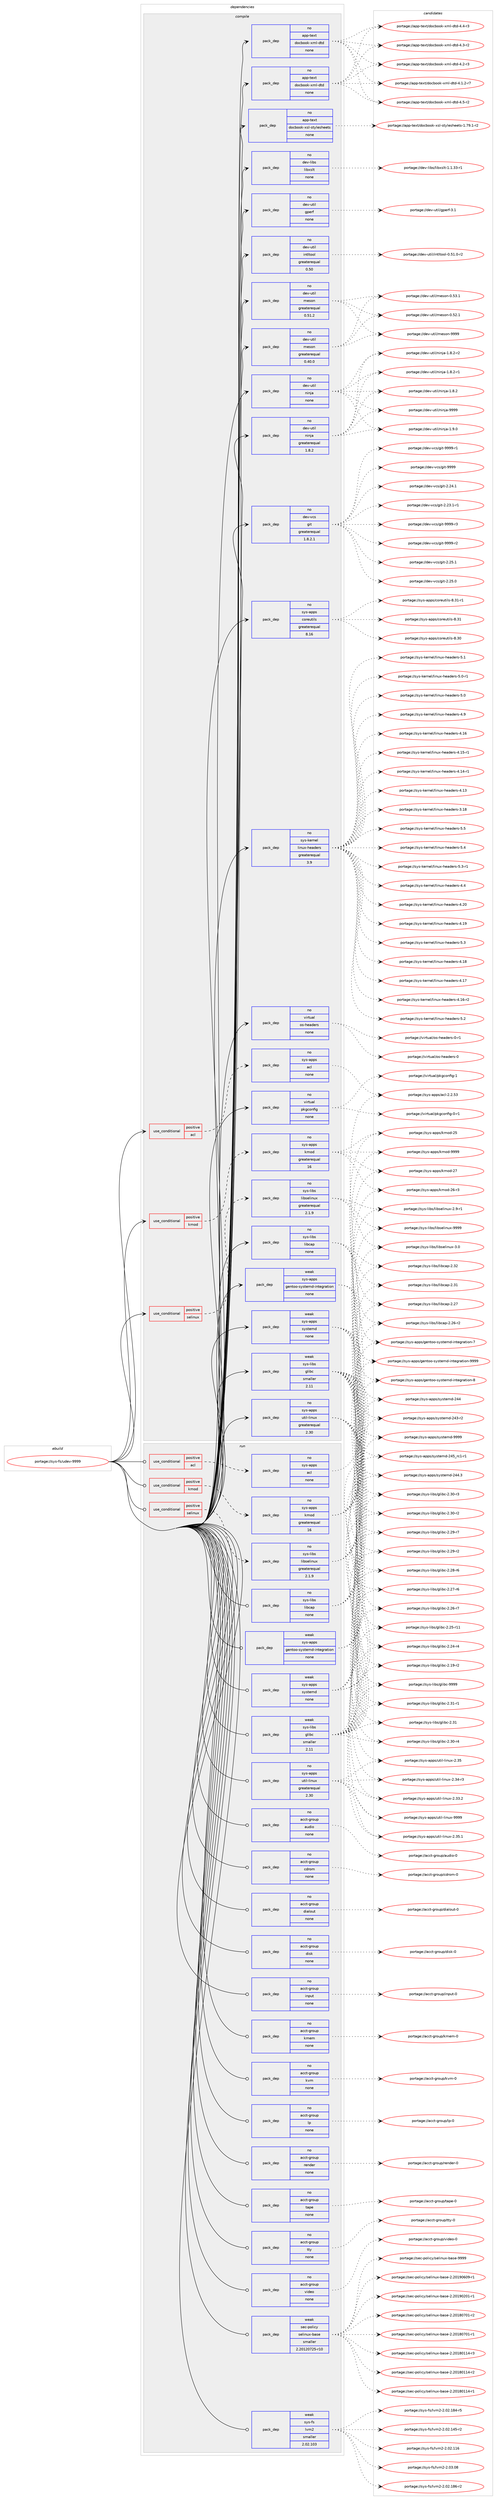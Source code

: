 digraph prolog {

# *************
# Graph options
# *************

newrank=true;
concentrate=true;
compound=true;
graph [rankdir=LR,fontname=Helvetica,fontsize=10,ranksep=1.5];#, ranksep=2.5, nodesep=0.2];
edge  [arrowhead=vee];
node  [fontname=Helvetica,fontsize=10];

# **********
# The ebuild
# **********

subgraph cluster_leftcol {
color=gray;
rank=same;
label=<<i>ebuild</i>>;
id [label="portage://sys-fs/udev-9999", color=red, width=4, href="../sys-fs/udev-9999.svg"];
}

# ****************
# The dependencies
# ****************

subgraph cluster_midcol {
color=gray;
label=<<i>dependencies</i>>;
subgraph cluster_compile {
fillcolor="#eeeeee";
style=filled;
label=<<i>compile</i>>;
subgraph cond8766 {
dependency44859 [label=<<TABLE BORDER="0" CELLBORDER="1" CELLSPACING="0" CELLPADDING="4"><TR><TD ROWSPAN="3" CELLPADDING="10">use_conditional</TD></TR><TR><TD>positive</TD></TR><TR><TD>acl</TD></TR></TABLE>>, shape=none, color=red];
subgraph pack35082 {
dependency44860 [label=<<TABLE BORDER="0" CELLBORDER="1" CELLSPACING="0" CELLPADDING="4" WIDTH="220"><TR><TD ROWSPAN="6" CELLPADDING="30">pack_dep</TD></TR><TR><TD WIDTH="110">no</TD></TR><TR><TD>sys-apps</TD></TR><TR><TD>acl</TD></TR><TR><TD>none</TD></TR><TR><TD></TD></TR></TABLE>>, shape=none, color=blue];
}
dependency44859:e -> dependency44860:w [weight=20,style="dashed",arrowhead="vee"];
}
id:e -> dependency44859:w [weight=20,style="solid",arrowhead="vee"];
subgraph cond8767 {
dependency44861 [label=<<TABLE BORDER="0" CELLBORDER="1" CELLSPACING="0" CELLPADDING="4"><TR><TD ROWSPAN="3" CELLPADDING="10">use_conditional</TD></TR><TR><TD>positive</TD></TR><TR><TD>kmod</TD></TR></TABLE>>, shape=none, color=red];
subgraph pack35083 {
dependency44862 [label=<<TABLE BORDER="0" CELLBORDER="1" CELLSPACING="0" CELLPADDING="4" WIDTH="220"><TR><TD ROWSPAN="6" CELLPADDING="30">pack_dep</TD></TR><TR><TD WIDTH="110">no</TD></TR><TR><TD>sys-apps</TD></TR><TR><TD>kmod</TD></TR><TR><TD>greaterequal</TD></TR><TR><TD>16</TD></TR></TABLE>>, shape=none, color=blue];
}
dependency44861:e -> dependency44862:w [weight=20,style="dashed",arrowhead="vee"];
}
id:e -> dependency44861:w [weight=20,style="solid",arrowhead="vee"];
subgraph cond8768 {
dependency44863 [label=<<TABLE BORDER="0" CELLBORDER="1" CELLSPACING="0" CELLPADDING="4"><TR><TD ROWSPAN="3" CELLPADDING="10">use_conditional</TD></TR><TR><TD>positive</TD></TR><TR><TD>selinux</TD></TR></TABLE>>, shape=none, color=red];
subgraph pack35084 {
dependency44864 [label=<<TABLE BORDER="0" CELLBORDER="1" CELLSPACING="0" CELLPADDING="4" WIDTH="220"><TR><TD ROWSPAN="6" CELLPADDING="30">pack_dep</TD></TR><TR><TD WIDTH="110">no</TD></TR><TR><TD>sys-libs</TD></TR><TR><TD>libselinux</TD></TR><TR><TD>greaterequal</TD></TR><TR><TD>2.1.9</TD></TR></TABLE>>, shape=none, color=blue];
}
dependency44863:e -> dependency44864:w [weight=20,style="dashed",arrowhead="vee"];
}
id:e -> dependency44863:w [weight=20,style="solid",arrowhead="vee"];
subgraph pack35085 {
dependency44865 [label=<<TABLE BORDER="0" CELLBORDER="1" CELLSPACING="0" CELLPADDING="4" WIDTH="220"><TR><TD ROWSPAN="6" CELLPADDING="30">pack_dep</TD></TR><TR><TD WIDTH="110">no</TD></TR><TR><TD>app-text</TD></TR><TR><TD>docbook-xml-dtd</TD></TR><TR><TD>none</TD></TR><TR><TD></TD></TR></TABLE>>, shape=none, color=blue];
}
id:e -> dependency44865:w [weight=20,style="solid",arrowhead="vee"];
subgraph pack35086 {
dependency44866 [label=<<TABLE BORDER="0" CELLBORDER="1" CELLSPACING="0" CELLPADDING="4" WIDTH="220"><TR><TD ROWSPAN="6" CELLPADDING="30">pack_dep</TD></TR><TR><TD WIDTH="110">no</TD></TR><TR><TD>app-text</TD></TR><TR><TD>docbook-xml-dtd</TD></TR><TR><TD>none</TD></TR><TR><TD></TD></TR></TABLE>>, shape=none, color=blue];
}
id:e -> dependency44866:w [weight=20,style="solid",arrowhead="vee"];
subgraph pack35087 {
dependency44867 [label=<<TABLE BORDER="0" CELLBORDER="1" CELLSPACING="0" CELLPADDING="4" WIDTH="220"><TR><TD ROWSPAN="6" CELLPADDING="30">pack_dep</TD></TR><TR><TD WIDTH="110">no</TD></TR><TR><TD>app-text</TD></TR><TR><TD>docbook-xsl-stylesheets</TD></TR><TR><TD>none</TD></TR><TR><TD></TD></TR></TABLE>>, shape=none, color=blue];
}
id:e -> dependency44867:w [weight=20,style="solid",arrowhead="vee"];
subgraph pack35088 {
dependency44868 [label=<<TABLE BORDER="0" CELLBORDER="1" CELLSPACING="0" CELLPADDING="4" WIDTH="220"><TR><TD ROWSPAN="6" CELLPADDING="30">pack_dep</TD></TR><TR><TD WIDTH="110">no</TD></TR><TR><TD>dev-libs</TD></TR><TR><TD>libxslt</TD></TR><TR><TD>none</TD></TR><TR><TD></TD></TR></TABLE>>, shape=none, color=blue];
}
id:e -> dependency44868:w [weight=20,style="solid",arrowhead="vee"];
subgraph pack35089 {
dependency44869 [label=<<TABLE BORDER="0" CELLBORDER="1" CELLSPACING="0" CELLPADDING="4" WIDTH="220"><TR><TD ROWSPAN="6" CELLPADDING="30">pack_dep</TD></TR><TR><TD WIDTH="110">no</TD></TR><TR><TD>dev-util</TD></TR><TR><TD>gperf</TD></TR><TR><TD>none</TD></TR><TR><TD></TD></TR></TABLE>>, shape=none, color=blue];
}
id:e -> dependency44869:w [weight=20,style="solid",arrowhead="vee"];
subgraph pack35090 {
dependency44870 [label=<<TABLE BORDER="0" CELLBORDER="1" CELLSPACING="0" CELLPADDING="4" WIDTH="220"><TR><TD ROWSPAN="6" CELLPADDING="30">pack_dep</TD></TR><TR><TD WIDTH="110">no</TD></TR><TR><TD>dev-util</TD></TR><TR><TD>intltool</TD></TR><TR><TD>greaterequal</TD></TR><TR><TD>0.50</TD></TR></TABLE>>, shape=none, color=blue];
}
id:e -> dependency44870:w [weight=20,style="solid",arrowhead="vee"];
subgraph pack35091 {
dependency44871 [label=<<TABLE BORDER="0" CELLBORDER="1" CELLSPACING="0" CELLPADDING="4" WIDTH="220"><TR><TD ROWSPAN="6" CELLPADDING="30">pack_dep</TD></TR><TR><TD WIDTH="110">no</TD></TR><TR><TD>dev-util</TD></TR><TR><TD>meson</TD></TR><TR><TD>greaterequal</TD></TR><TR><TD>0.40.0</TD></TR></TABLE>>, shape=none, color=blue];
}
id:e -> dependency44871:w [weight=20,style="solid",arrowhead="vee"];
subgraph pack35092 {
dependency44872 [label=<<TABLE BORDER="0" CELLBORDER="1" CELLSPACING="0" CELLPADDING="4" WIDTH="220"><TR><TD ROWSPAN="6" CELLPADDING="30">pack_dep</TD></TR><TR><TD WIDTH="110">no</TD></TR><TR><TD>dev-util</TD></TR><TR><TD>meson</TD></TR><TR><TD>greaterequal</TD></TR><TR><TD>0.51.2</TD></TR></TABLE>>, shape=none, color=blue];
}
id:e -> dependency44872:w [weight=20,style="solid",arrowhead="vee"];
subgraph pack35093 {
dependency44873 [label=<<TABLE BORDER="0" CELLBORDER="1" CELLSPACING="0" CELLPADDING="4" WIDTH="220"><TR><TD ROWSPAN="6" CELLPADDING="30">pack_dep</TD></TR><TR><TD WIDTH="110">no</TD></TR><TR><TD>dev-util</TD></TR><TR><TD>ninja</TD></TR><TR><TD>greaterequal</TD></TR><TR><TD>1.8.2</TD></TR></TABLE>>, shape=none, color=blue];
}
id:e -> dependency44873:w [weight=20,style="solid",arrowhead="vee"];
subgraph pack35094 {
dependency44874 [label=<<TABLE BORDER="0" CELLBORDER="1" CELLSPACING="0" CELLPADDING="4" WIDTH="220"><TR><TD ROWSPAN="6" CELLPADDING="30">pack_dep</TD></TR><TR><TD WIDTH="110">no</TD></TR><TR><TD>dev-util</TD></TR><TR><TD>ninja</TD></TR><TR><TD>none</TD></TR><TR><TD></TD></TR></TABLE>>, shape=none, color=blue];
}
id:e -> dependency44874:w [weight=20,style="solid",arrowhead="vee"];
subgraph pack35095 {
dependency44875 [label=<<TABLE BORDER="0" CELLBORDER="1" CELLSPACING="0" CELLPADDING="4" WIDTH="220"><TR><TD ROWSPAN="6" CELLPADDING="30">pack_dep</TD></TR><TR><TD WIDTH="110">no</TD></TR><TR><TD>dev-vcs</TD></TR><TR><TD>git</TD></TR><TR><TD>greaterequal</TD></TR><TR><TD>1.8.2.1</TD></TR></TABLE>>, shape=none, color=blue];
}
id:e -> dependency44875:w [weight=20,style="solid",arrowhead="vee"];
subgraph pack35096 {
dependency44876 [label=<<TABLE BORDER="0" CELLBORDER="1" CELLSPACING="0" CELLPADDING="4" WIDTH="220"><TR><TD ROWSPAN="6" CELLPADDING="30">pack_dep</TD></TR><TR><TD WIDTH="110">no</TD></TR><TR><TD>sys-apps</TD></TR><TR><TD>coreutils</TD></TR><TR><TD>greaterequal</TD></TR><TR><TD>8.16</TD></TR></TABLE>>, shape=none, color=blue];
}
id:e -> dependency44876:w [weight=20,style="solid",arrowhead="vee"];
subgraph pack35097 {
dependency44877 [label=<<TABLE BORDER="0" CELLBORDER="1" CELLSPACING="0" CELLPADDING="4" WIDTH="220"><TR><TD ROWSPAN="6" CELLPADDING="30">pack_dep</TD></TR><TR><TD WIDTH="110">no</TD></TR><TR><TD>sys-apps</TD></TR><TR><TD>util-linux</TD></TR><TR><TD>greaterequal</TD></TR><TR><TD>2.30</TD></TR></TABLE>>, shape=none, color=blue];
}
id:e -> dependency44877:w [weight=20,style="solid",arrowhead="vee"];
subgraph pack35098 {
dependency44878 [label=<<TABLE BORDER="0" CELLBORDER="1" CELLSPACING="0" CELLPADDING="4" WIDTH="220"><TR><TD ROWSPAN="6" CELLPADDING="30">pack_dep</TD></TR><TR><TD WIDTH="110">no</TD></TR><TR><TD>sys-kernel</TD></TR><TR><TD>linux-headers</TD></TR><TR><TD>greaterequal</TD></TR><TR><TD>3.9</TD></TR></TABLE>>, shape=none, color=blue];
}
id:e -> dependency44878:w [weight=20,style="solid",arrowhead="vee"];
subgraph pack35099 {
dependency44879 [label=<<TABLE BORDER="0" CELLBORDER="1" CELLSPACING="0" CELLPADDING="4" WIDTH="220"><TR><TD ROWSPAN="6" CELLPADDING="30">pack_dep</TD></TR><TR><TD WIDTH="110">no</TD></TR><TR><TD>sys-libs</TD></TR><TR><TD>libcap</TD></TR><TR><TD>none</TD></TR><TR><TD></TD></TR></TABLE>>, shape=none, color=blue];
}
id:e -> dependency44879:w [weight=20,style="solid",arrowhead="vee"];
subgraph pack35100 {
dependency44880 [label=<<TABLE BORDER="0" CELLBORDER="1" CELLSPACING="0" CELLPADDING="4" WIDTH="220"><TR><TD ROWSPAN="6" CELLPADDING="30">pack_dep</TD></TR><TR><TD WIDTH="110">no</TD></TR><TR><TD>virtual</TD></TR><TR><TD>os-headers</TD></TR><TR><TD>none</TD></TR><TR><TD></TD></TR></TABLE>>, shape=none, color=blue];
}
id:e -> dependency44880:w [weight=20,style="solid",arrowhead="vee"];
subgraph pack35101 {
dependency44881 [label=<<TABLE BORDER="0" CELLBORDER="1" CELLSPACING="0" CELLPADDING="4" WIDTH="220"><TR><TD ROWSPAN="6" CELLPADDING="30">pack_dep</TD></TR><TR><TD WIDTH="110">no</TD></TR><TR><TD>virtual</TD></TR><TR><TD>pkgconfig</TD></TR><TR><TD>none</TD></TR><TR><TD></TD></TR></TABLE>>, shape=none, color=blue];
}
id:e -> dependency44881:w [weight=20,style="solid",arrowhead="vee"];
subgraph pack35102 {
dependency44882 [label=<<TABLE BORDER="0" CELLBORDER="1" CELLSPACING="0" CELLPADDING="4" WIDTH="220"><TR><TD ROWSPAN="6" CELLPADDING="30">pack_dep</TD></TR><TR><TD WIDTH="110">weak</TD></TR><TR><TD>sys-apps</TD></TR><TR><TD>gentoo-systemd-integration</TD></TR><TR><TD>none</TD></TR><TR><TD></TD></TR></TABLE>>, shape=none, color=blue];
}
id:e -> dependency44882:w [weight=20,style="solid",arrowhead="vee"];
subgraph pack35103 {
dependency44883 [label=<<TABLE BORDER="0" CELLBORDER="1" CELLSPACING="0" CELLPADDING="4" WIDTH="220"><TR><TD ROWSPAN="6" CELLPADDING="30">pack_dep</TD></TR><TR><TD WIDTH="110">weak</TD></TR><TR><TD>sys-apps</TD></TR><TR><TD>systemd</TD></TR><TR><TD>none</TD></TR><TR><TD></TD></TR></TABLE>>, shape=none, color=blue];
}
id:e -> dependency44883:w [weight=20,style="solid",arrowhead="vee"];
subgraph pack35104 {
dependency44884 [label=<<TABLE BORDER="0" CELLBORDER="1" CELLSPACING="0" CELLPADDING="4" WIDTH="220"><TR><TD ROWSPAN="6" CELLPADDING="30">pack_dep</TD></TR><TR><TD WIDTH="110">weak</TD></TR><TR><TD>sys-libs</TD></TR><TR><TD>glibc</TD></TR><TR><TD>smaller</TD></TR><TR><TD>2.11</TD></TR></TABLE>>, shape=none, color=blue];
}
id:e -> dependency44884:w [weight=20,style="solid",arrowhead="vee"];
}
subgraph cluster_compileandrun {
fillcolor="#eeeeee";
style=filled;
label=<<i>compile and run</i>>;
}
subgraph cluster_run {
fillcolor="#eeeeee";
style=filled;
label=<<i>run</i>>;
subgraph cond8769 {
dependency44885 [label=<<TABLE BORDER="0" CELLBORDER="1" CELLSPACING="0" CELLPADDING="4"><TR><TD ROWSPAN="3" CELLPADDING="10">use_conditional</TD></TR><TR><TD>positive</TD></TR><TR><TD>acl</TD></TR></TABLE>>, shape=none, color=red];
subgraph pack35105 {
dependency44886 [label=<<TABLE BORDER="0" CELLBORDER="1" CELLSPACING="0" CELLPADDING="4" WIDTH="220"><TR><TD ROWSPAN="6" CELLPADDING="30">pack_dep</TD></TR><TR><TD WIDTH="110">no</TD></TR><TR><TD>sys-apps</TD></TR><TR><TD>acl</TD></TR><TR><TD>none</TD></TR><TR><TD></TD></TR></TABLE>>, shape=none, color=blue];
}
dependency44885:e -> dependency44886:w [weight=20,style="dashed",arrowhead="vee"];
}
id:e -> dependency44885:w [weight=20,style="solid",arrowhead="odot"];
subgraph cond8770 {
dependency44887 [label=<<TABLE BORDER="0" CELLBORDER="1" CELLSPACING="0" CELLPADDING="4"><TR><TD ROWSPAN="3" CELLPADDING="10">use_conditional</TD></TR><TR><TD>positive</TD></TR><TR><TD>kmod</TD></TR></TABLE>>, shape=none, color=red];
subgraph pack35106 {
dependency44888 [label=<<TABLE BORDER="0" CELLBORDER="1" CELLSPACING="0" CELLPADDING="4" WIDTH="220"><TR><TD ROWSPAN="6" CELLPADDING="30">pack_dep</TD></TR><TR><TD WIDTH="110">no</TD></TR><TR><TD>sys-apps</TD></TR><TR><TD>kmod</TD></TR><TR><TD>greaterequal</TD></TR><TR><TD>16</TD></TR></TABLE>>, shape=none, color=blue];
}
dependency44887:e -> dependency44888:w [weight=20,style="dashed",arrowhead="vee"];
}
id:e -> dependency44887:w [weight=20,style="solid",arrowhead="odot"];
subgraph cond8771 {
dependency44889 [label=<<TABLE BORDER="0" CELLBORDER="1" CELLSPACING="0" CELLPADDING="4"><TR><TD ROWSPAN="3" CELLPADDING="10">use_conditional</TD></TR><TR><TD>positive</TD></TR><TR><TD>selinux</TD></TR></TABLE>>, shape=none, color=red];
subgraph pack35107 {
dependency44890 [label=<<TABLE BORDER="0" CELLBORDER="1" CELLSPACING="0" CELLPADDING="4" WIDTH="220"><TR><TD ROWSPAN="6" CELLPADDING="30">pack_dep</TD></TR><TR><TD WIDTH="110">no</TD></TR><TR><TD>sys-libs</TD></TR><TR><TD>libselinux</TD></TR><TR><TD>greaterequal</TD></TR><TR><TD>2.1.9</TD></TR></TABLE>>, shape=none, color=blue];
}
dependency44889:e -> dependency44890:w [weight=20,style="dashed",arrowhead="vee"];
}
id:e -> dependency44889:w [weight=20,style="solid",arrowhead="odot"];
subgraph pack35108 {
dependency44891 [label=<<TABLE BORDER="0" CELLBORDER="1" CELLSPACING="0" CELLPADDING="4" WIDTH="220"><TR><TD ROWSPAN="6" CELLPADDING="30">pack_dep</TD></TR><TR><TD WIDTH="110">no</TD></TR><TR><TD>acct-group</TD></TR><TR><TD>audio</TD></TR><TR><TD>none</TD></TR><TR><TD></TD></TR></TABLE>>, shape=none, color=blue];
}
id:e -> dependency44891:w [weight=20,style="solid",arrowhead="odot"];
subgraph pack35109 {
dependency44892 [label=<<TABLE BORDER="0" CELLBORDER="1" CELLSPACING="0" CELLPADDING="4" WIDTH="220"><TR><TD ROWSPAN="6" CELLPADDING="30">pack_dep</TD></TR><TR><TD WIDTH="110">no</TD></TR><TR><TD>acct-group</TD></TR><TR><TD>cdrom</TD></TR><TR><TD>none</TD></TR><TR><TD></TD></TR></TABLE>>, shape=none, color=blue];
}
id:e -> dependency44892:w [weight=20,style="solid",arrowhead="odot"];
subgraph pack35110 {
dependency44893 [label=<<TABLE BORDER="0" CELLBORDER="1" CELLSPACING="0" CELLPADDING="4" WIDTH="220"><TR><TD ROWSPAN="6" CELLPADDING="30">pack_dep</TD></TR><TR><TD WIDTH="110">no</TD></TR><TR><TD>acct-group</TD></TR><TR><TD>dialout</TD></TR><TR><TD>none</TD></TR><TR><TD></TD></TR></TABLE>>, shape=none, color=blue];
}
id:e -> dependency44893:w [weight=20,style="solid",arrowhead="odot"];
subgraph pack35111 {
dependency44894 [label=<<TABLE BORDER="0" CELLBORDER="1" CELLSPACING="0" CELLPADDING="4" WIDTH="220"><TR><TD ROWSPAN="6" CELLPADDING="30">pack_dep</TD></TR><TR><TD WIDTH="110">no</TD></TR><TR><TD>acct-group</TD></TR><TR><TD>disk</TD></TR><TR><TD>none</TD></TR><TR><TD></TD></TR></TABLE>>, shape=none, color=blue];
}
id:e -> dependency44894:w [weight=20,style="solid",arrowhead="odot"];
subgraph pack35112 {
dependency44895 [label=<<TABLE BORDER="0" CELLBORDER="1" CELLSPACING="0" CELLPADDING="4" WIDTH="220"><TR><TD ROWSPAN="6" CELLPADDING="30">pack_dep</TD></TR><TR><TD WIDTH="110">no</TD></TR><TR><TD>acct-group</TD></TR><TR><TD>input</TD></TR><TR><TD>none</TD></TR><TR><TD></TD></TR></TABLE>>, shape=none, color=blue];
}
id:e -> dependency44895:w [weight=20,style="solid",arrowhead="odot"];
subgraph pack35113 {
dependency44896 [label=<<TABLE BORDER="0" CELLBORDER="1" CELLSPACING="0" CELLPADDING="4" WIDTH="220"><TR><TD ROWSPAN="6" CELLPADDING="30">pack_dep</TD></TR><TR><TD WIDTH="110">no</TD></TR><TR><TD>acct-group</TD></TR><TR><TD>kmem</TD></TR><TR><TD>none</TD></TR><TR><TD></TD></TR></TABLE>>, shape=none, color=blue];
}
id:e -> dependency44896:w [weight=20,style="solid",arrowhead="odot"];
subgraph pack35114 {
dependency44897 [label=<<TABLE BORDER="0" CELLBORDER="1" CELLSPACING="0" CELLPADDING="4" WIDTH="220"><TR><TD ROWSPAN="6" CELLPADDING="30">pack_dep</TD></TR><TR><TD WIDTH="110">no</TD></TR><TR><TD>acct-group</TD></TR><TR><TD>kvm</TD></TR><TR><TD>none</TD></TR><TR><TD></TD></TR></TABLE>>, shape=none, color=blue];
}
id:e -> dependency44897:w [weight=20,style="solid",arrowhead="odot"];
subgraph pack35115 {
dependency44898 [label=<<TABLE BORDER="0" CELLBORDER="1" CELLSPACING="0" CELLPADDING="4" WIDTH="220"><TR><TD ROWSPAN="6" CELLPADDING="30">pack_dep</TD></TR><TR><TD WIDTH="110">no</TD></TR><TR><TD>acct-group</TD></TR><TR><TD>lp</TD></TR><TR><TD>none</TD></TR><TR><TD></TD></TR></TABLE>>, shape=none, color=blue];
}
id:e -> dependency44898:w [weight=20,style="solid",arrowhead="odot"];
subgraph pack35116 {
dependency44899 [label=<<TABLE BORDER="0" CELLBORDER="1" CELLSPACING="0" CELLPADDING="4" WIDTH="220"><TR><TD ROWSPAN="6" CELLPADDING="30">pack_dep</TD></TR><TR><TD WIDTH="110">no</TD></TR><TR><TD>acct-group</TD></TR><TR><TD>render</TD></TR><TR><TD>none</TD></TR><TR><TD></TD></TR></TABLE>>, shape=none, color=blue];
}
id:e -> dependency44899:w [weight=20,style="solid",arrowhead="odot"];
subgraph pack35117 {
dependency44900 [label=<<TABLE BORDER="0" CELLBORDER="1" CELLSPACING="0" CELLPADDING="4" WIDTH="220"><TR><TD ROWSPAN="6" CELLPADDING="30">pack_dep</TD></TR><TR><TD WIDTH="110">no</TD></TR><TR><TD>acct-group</TD></TR><TR><TD>tape</TD></TR><TR><TD>none</TD></TR><TR><TD></TD></TR></TABLE>>, shape=none, color=blue];
}
id:e -> dependency44900:w [weight=20,style="solid",arrowhead="odot"];
subgraph pack35118 {
dependency44901 [label=<<TABLE BORDER="0" CELLBORDER="1" CELLSPACING="0" CELLPADDING="4" WIDTH="220"><TR><TD ROWSPAN="6" CELLPADDING="30">pack_dep</TD></TR><TR><TD WIDTH="110">no</TD></TR><TR><TD>acct-group</TD></TR><TR><TD>tty</TD></TR><TR><TD>none</TD></TR><TR><TD></TD></TR></TABLE>>, shape=none, color=blue];
}
id:e -> dependency44901:w [weight=20,style="solid",arrowhead="odot"];
subgraph pack35119 {
dependency44902 [label=<<TABLE BORDER="0" CELLBORDER="1" CELLSPACING="0" CELLPADDING="4" WIDTH="220"><TR><TD ROWSPAN="6" CELLPADDING="30">pack_dep</TD></TR><TR><TD WIDTH="110">no</TD></TR><TR><TD>acct-group</TD></TR><TR><TD>video</TD></TR><TR><TD>none</TD></TR><TR><TD></TD></TR></TABLE>>, shape=none, color=blue];
}
id:e -> dependency44902:w [weight=20,style="solid",arrowhead="odot"];
subgraph pack35120 {
dependency44903 [label=<<TABLE BORDER="0" CELLBORDER="1" CELLSPACING="0" CELLPADDING="4" WIDTH="220"><TR><TD ROWSPAN="6" CELLPADDING="30">pack_dep</TD></TR><TR><TD WIDTH="110">no</TD></TR><TR><TD>sys-apps</TD></TR><TR><TD>util-linux</TD></TR><TR><TD>greaterequal</TD></TR><TR><TD>2.30</TD></TR></TABLE>>, shape=none, color=blue];
}
id:e -> dependency44903:w [weight=20,style="solid",arrowhead="odot"];
subgraph pack35121 {
dependency44904 [label=<<TABLE BORDER="0" CELLBORDER="1" CELLSPACING="0" CELLPADDING="4" WIDTH="220"><TR><TD ROWSPAN="6" CELLPADDING="30">pack_dep</TD></TR><TR><TD WIDTH="110">no</TD></TR><TR><TD>sys-libs</TD></TR><TR><TD>libcap</TD></TR><TR><TD>none</TD></TR><TR><TD></TD></TR></TABLE>>, shape=none, color=blue];
}
id:e -> dependency44904:w [weight=20,style="solid",arrowhead="odot"];
subgraph pack35122 {
dependency44905 [label=<<TABLE BORDER="0" CELLBORDER="1" CELLSPACING="0" CELLPADDING="4" WIDTH="220"><TR><TD ROWSPAN="6" CELLPADDING="30">pack_dep</TD></TR><TR><TD WIDTH="110">weak</TD></TR><TR><TD>sec-policy</TD></TR><TR><TD>selinux-base</TD></TR><TR><TD>smaller</TD></TR><TR><TD>2.20120725-r10</TD></TR></TABLE>>, shape=none, color=blue];
}
id:e -> dependency44905:w [weight=20,style="solid",arrowhead="odot"];
subgraph pack35123 {
dependency44906 [label=<<TABLE BORDER="0" CELLBORDER="1" CELLSPACING="0" CELLPADDING="4" WIDTH="220"><TR><TD ROWSPAN="6" CELLPADDING="30">pack_dep</TD></TR><TR><TD WIDTH="110">weak</TD></TR><TR><TD>sys-apps</TD></TR><TR><TD>gentoo-systemd-integration</TD></TR><TR><TD>none</TD></TR><TR><TD></TD></TR></TABLE>>, shape=none, color=blue];
}
id:e -> dependency44906:w [weight=20,style="solid",arrowhead="odot"];
subgraph pack35124 {
dependency44907 [label=<<TABLE BORDER="0" CELLBORDER="1" CELLSPACING="0" CELLPADDING="4" WIDTH="220"><TR><TD ROWSPAN="6" CELLPADDING="30">pack_dep</TD></TR><TR><TD WIDTH="110">weak</TD></TR><TR><TD>sys-apps</TD></TR><TR><TD>systemd</TD></TR><TR><TD>none</TD></TR><TR><TD></TD></TR></TABLE>>, shape=none, color=blue];
}
id:e -> dependency44907:w [weight=20,style="solid",arrowhead="odot"];
subgraph pack35125 {
dependency44908 [label=<<TABLE BORDER="0" CELLBORDER="1" CELLSPACING="0" CELLPADDING="4" WIDTH="220"><TR><TD ROWSPAN="6" CELLPADDING="30">pack_dep</TD></TR><TR><TD WIDTH="110">weak</TD></TR><TR><TD>sys-fs</TD></TR><TR><TD>lvm2</TD></TR><TR><TD>smaller</TD></TR><TR><TD>2.02.103</TD></TR></TABLE>>, shape=none, color=blue];
}
id:e -> dependency44908:w [weight=20,style="solid",arrowhead="odot"];
subgraph pack35126 {
dependency44909 [label=<<TABLE BORDER="0" CELLBORDER="1" CELLSPACING="0" CELLPADDING="4" WIDTH="220"><TR><TD ROWSPAN="6" CELLPADDING="30">pack_dep</TD></TR><TR><TD WIDTH="110">weak</TD></TR><TR><TD>sys-libs</TD></TR><TR><TD>glibc</TD></TR><TR><TD>smaller</TD></TR><TR><TD>2.11</TD></TR></TABLE>>, shape=none, color=blue];
}
id:e -> dependency44909:w [weight=20,style="solid",arrowhead="odot"];
}
}

# **************
# The candidates
# **************

subgraph cluster_choices {
rank=same;
color=gray;
label=<<i>candidates</i>>;

subgraph choice35082 {
color=black;
nodesep=1;
choice115121115459711211211547979910845504650465351 [label="portage://sys-apps/acl-2.2.53", color=red, width=4,href="../sys-apps/acl-2.2.53.svg"];
dependency44860:e -> choice115121115459711211211547979910845504650465351:w [style=dotted,weight="100"];
}
subgraph choice35083 {
color=black;
nodesep=1;
choice1151211154597112112115471071091111004557575757 [label="portage://sys-apps/kmod-9999", color=red, width=4,href="../sys-apps/kmod-9999.svg"];
choice115121115459711211211547107109111100455055 [label="portage://sys-apps/kmod-27", color=red, width=4,href="../sys-apps/kmod-27.svg"];
choice1151211154597112112115471071091111004550544511451 [label="portage://sys-apps/kmod-26-r3", color=red, width=4,href="../sys-apps/kmod-26-r3.svg"];
choice115121115459711211211547107109111100455053 [label="portage://sys-apps/kmod-25", color=red, width=4,href="../sys-apps/kmod-25.svg"];
dependency44862:e -> choice1151211154597112112115471071091111004557575757:w [style=dotted,weight="100"];
dependency44862:e -> choice115121115459711211211547107109111100455055:w [style=dotted,weight="100"];
dependency44862:e -> choice1151211154597112112115471071091111004550544511451:w [style=dotted,weight="100"];
dependency44862:e -> choice115121115459711211211547107109111100455053:w [style=dotted,weight="100"];
}
subgraph choice35084 {
color=black;
nodesep=1;
choice115121115451081059811547108105981151011081051101171204557575757 [label="portage://sys-libs/libselinux-9999", color=red, width=4,href="../sys-libs/libselinux-9999.svg"];
choice1151211154510810598115471081059811510110810511011712045514648 [label="portage://sys-libs/libselinux-3.0", color=red, width=4,href="../sys-libs/libselinux-3.0.svg"];
choice11512111545108105981154710810598115101108105110117120455046574511449 [label="portage://sys-libs/libselinux-2.9-r1", color=red, width=4,href="../sys-libs/libselinux-2.9-r1.svg"];
dependency44864:e -> choice115121115451081059811547108105981151011081051101171204557575757:w [style=dotted,weight="100"];
dependency44864:e -> choice1151211154510810598115471081059811510110810511011712045514648:w [style=dotted,weight="100"];
dependency44864:e -> choice11512111545108105981154710810598115101108105110117120455046574511449:w [style=dotted,weight="100"];
}
subgraph choice35085 {
color=black;
nodesep=1;
choice97112112451161011201164710011199981111111074512010910845100116100455246534511450 [label="portage://app-text/docbook-xml-dtd-4.5-r2", color=red, width=4,href="../app-text/docbook-xml-dtd-4.5-r2.svg"];
choice97112112451161011201164710011199981111111074512010910845100116100455246524511451 [label="portage://app-text/docbook-xml-dtd-4.4-r3", color=red, width=4,href="../app-text/docbook-xml-dtd-4.4-r3.svg"];
choice97112112451161011201164710011199981111111074512010910845100116100455246514511450 [label="portage://app-text/docbook-xml-dtd-4.3-r2", color=red, width=4,href="../app-text/docbook-xml-dtd-4.3-r2.svg"];
choice97112112451161011201164710011199981111111074512010910845100116100455246504511451 [label="portage://app-text/docbook-xml-dtd-4.2-r3", color=red, width=4,href="../app-text/docbook-xml-dtd-4.2-r3.svg"];
choice971121124511610112011647100111999811111110745120109108451001161004552464946504511455 [label="portage://app-text/docbook-xml-dtd-4.1.2-r7", color=red, width=4,href="../app-text/docbook-xml-dtd-4.1.2-r7.svg"];
dependency44865:e -> choice97112112451161011201164710011199981111111074512010910845100116100455246534511450:w [style=dotted,weight="100"];
dependency44865:e -> choice97112112451161011201164710011199981111111074512010910845100116100455246524511451:w [style=dotted,weight="100"];
dependency44865:e -> choice97112112451161011201164710011199981111111074512010910845100116100455246514511450:w [style=dotted,weight="100"];
dependency44865:e -> choice97112112451161011201164710011199981111111074512010910845100116100455246504511451:w [style=dotted,weight="100"];
dependency44865:e -> choice971121124511610112011647100111999811111110745120109108451001161004552464946504511455:w [style=dotted,weight="100"];
}
subgraph choice35086 {
color=black;
nodesep=1;
choice97112112451161011201164710011199981111111074512010910845100116100455246534511450 [label="portage://app-text/docbook-xml-dtd-4.5-r2", color=red, width=4,href="../app-text/docbook-xml-dtd-4.5-r2.svg"];
choice97112112451161011201164710011199981111111074512010910845100116100455246524511451 [label="portage://app-text/docbook-xml-dtd-4.4-r3", color=red, width=4,href="../app-text/docbook-xml-dtd-4.4-r3.svg"];
choice97112112451161011201164710011199981111111074512010910845100116100455246514511450 [label="portage://app-text/docbook-xml-dtd-4.3-r2", color=red, width=4,href="../app-text/docbook-xml-dtd-4.3-r2.svg"];
choice97112112451161011201164710011199981111111074512010910845100116100455246504511451 [label="portage://app-text/docbook-xml-dtd-4.2-r3", color=red, width=4,href="../app-text/docbook-xml-dtd-4.2-r3.svg"];
choice971121124511610112011647100111999811111110745120109108451001161004552464946504511455 [label="portage://app-text/docbook-xml-dtd-4.1.2-r7", color=red, width=4,href="../app-text/docbook-xml-dtd-4.1.2-r7.svg"];
dependency44866:e -> choice97112112451161011201164710011199981111111074512010910845100116100455246534511450:w [style=dotted,weight="100"];
dependency44866:e -> choice97112112451161011201164710011199981111111074512010910845100116100455246524511451:w [style=dotted,weight="100"];
dependency44866:e -> choice97112112451161011201164710011199981111111074512010910845100116100455246514511450:w [style=dotted,weight="100"];
dependency44866:e -> choice97112112451161011201164710011199981111111074512010910845100116100455246504511451:w [style=dotted,weight="100"];
dependency44866:e -> choice971121124511610112011647100111999811111110745120109108451001161004552464946504511455:w [style=dotted,weight="100"];
}
subgraph choice35087 {
color=black;
nodesep=1;
choice97112112451161011201164710011199981111111074512011510845115116121108101115104101101116115454946555746494511450 [label="portage://app-text/docbook-xsl-stylesheets-1.79.1-r2", color=red, width=4,href="../app-text/docbook-xsl-stylesheets-1.79.1-r2.svg"];
dependency44867:e -> choice97112112451161011201164710011199981111111074512011510845115116121108101115104101101116115454946555746494511450:w [style=dotted,weight="100"];
}
subgraph choice35088 {
color=black;
nodesep=1;
choice10010111845108105981154710810598120115108116454946494651514511449 [label="portage://dev-libs/libxslt-1.1.33-r1", color=red, width=4,href="../dev-libs/libxslt-1.1.33-r1.svg"];
dependency44868:e -> choice10010111845108105981154710810598120115108116454946494651514511449:w [style=dotted,weight="100"];
}
subgraph choice35089 {
color=black;
nodesep=1;
choice100101118451171161051084710311210111410245514649 [label="portage://dev-util/gperf-3.1", color=red, width=4,href="../dev-util/gperf-3.1.svg"];
dependency44869:e -> choice100101118451171161051084710311210111410245514649:w [style=dotted,weight="100"];
}
subgraph choice35090 {
color=black;
nodesep=1;
choice1001011184511711610510847105110116108116111111108454846534946484511450 [label="portage://dev-util/intltool-0.51.0-r2", color=red, width=4,href="../dev-util/intltool-0.51.0-r2.svg"];
dependency44870:e -> choice1001011184511711610510847105110116108116111111108454846534946484511450:w [style=dotted,weight="100"];
}
subgraph choice35091 {
color=black;
nodesep=1;
choice10010111845117116105108471091011151111104557575757 [label="portage://dev-util/meson-9999", color=red, width=4,href="../dev-util/meson-9999.svg"];
choice100101118451171161051084710910111511111045484653514649 [label="portage://dev-util/meson-0.53.1", color=red, width=4,href="../dev-util/meson-0.53.1.svg"];
choice100101118451171161051084710910111511111045484653504649 [label="portage://dev-util/meson-0.52.1", color=red, width=4,href="../dev-util/meson-0.52.1.svg"];
dependency44871:e -> choice10010111845117116105108471091011151111104557575757:w [style=dotted,weight="100"];
dependency44871:e -> choice100101118451171161051084710910111511111045484653514649:w [style=dotted,weight="100"];
dependency44871:e -> choice100101118451171161051084710910111511111045484653504649:w [style=dotted,weight="100"];
}
subgraph choice35092 {
color=black;
nodesep=1;
choice10010111845117116105108471091011151111104557575757 [label="portage://dev-util/meson-9999", color=red, width=4,href="../dev-util/meson-9999.svg"];
choice100101118451171161051084710910111511111045484653514649 [label="portage://dev-util/meson-0.53.1", color=red, width=4,href="../dev-util/meson-0.53.1.svg"];
choice100101118451171161051084710910111511111045484653504649 [label="portage://dev-util/meson-0.52.1", color=red, width=4,href="../dev-util/meson-0.52.1.svg"];
dependency44872:e -> choice10010111845117116105108471091011151111104557575757:w [style=dotted,weight="100"];
dependency44872:e -> choice100101118451171161051084710910111511111045484653514649:w [style=dotted,weight="100"];
dependency44872:e -> choice100101118451171161051084710910111511111045484653504649:w [style=dotted,weight="100"];
}
subgraph choice35093 {
color=black;
nodesep=1;
choice1001011184511711610510847110105110106974557575757 [label="portage://dev-util/ninja-9999", color=red, width=4,href="../dev-util/ninja-9999.svg"];
choice100101118451171161051084711010511010697454946574648 [label="portage://dev-util/ninja-1.9.0", color=red, width=4,href="../dev-util/ninja-1.9.0.svg"];
choice1001011184511711610510847110105110106974549465646504511450 [label="portage://dev-util/ninja-1.8.2-r2", color=red, width=4,href="../dev-util/ninja-1.8.2-r2.svg"];
choice1001011184511711610510847110105110106974549465646504511449 [label="portage://dev-util/ninja-1.8.2-r1", color=red, width=4,href="../dev-util/ninja-1.8.2-r1.svg"];
choice100101118451171161051084711010511010697454946564650 [label="portage://dev-util/ninja-1.8.2", color=red, width=4,href="../dev-util/ninja-1.8.2.svg"];
dependency44873:e -> choice1001011184511711610510847110105110106974557575757:w [style=dotted,weight="100"];
dependency44873:e -> choice100101118451171161051084711010511010697454946574648:w [style=dotted,weight="100"];
dependency44873:e -> choice1001011184511711610510847110105110106974549465646504511450:w [style=dotted,weight="100"];
dependency44873:e -> choice1001011184511711610510847110105110106974549465646504511449:w [style=dotted,weight="100"];
dependency44873:e -> choice100101118451171161051084711010511010697454946564650:w [style=dotted,weight="100"];
}
subgraph choice35094 {
color=black;
nodesep=1;
choice1001011184511711610510847110105110106974557575757 [label="portage://dev-util/ninja-9999", color=red, width=4,href="../dev-util/ninja-9999.svg"];
choice100101118451171161051084711010511010697454946574648 [label="portage://dev-util/ninja-1.9.0", color=red, width=4,href="../dev-util/ninja-1.9.0.svg"];
choice1001011184511711610510847110105110106974549465646504511450 [label="portage://dev-util/ninja-1.8.2-r2", color=red, width=4,href="../dev-util/ninja-1.8.2-r2.svg"];
choice1001011184511711610510847110105110106974549465646504511449 [label="portage://dev-util/ninja-1.8.2-r1", color=red, width=4,href="../dev-util/ninja-1.8.2-r1.svg"];
choice100101118451171161051084711010511010697454946564650 [label="portage://dev-util/ninja-1.8.2", color=red, width=4,href="../dev-util/ninja-1.8.2.svg"];
dependency44874:e -> choice1001011184511711610510847110105110106974557575757:w [style=dotted,weight="100"];
dependency44874:e -> choice100101118451171161051084711010511010697454946574648:w [style=dotted,weight="100"];
dependency44874:e -> choice1001011184511711610510847110105110106974549465646504511450:w [style=dotted,weight="100"];
dependency44874:e -> choice1001011184511711610510847110105110106974549465646504511449:w [style=dotted,weight="100"];
dependency44874:e -> choice100101118451171161051084711010511010697454946564650:w [style=dotted,weight="100"];
}
subgraph choice35095 {
color=black;
nodesep=1;
choice10010111845118991154710310511645575757574511451 [label="portage://dev-vcs/git-9999-r3", color=red, width=4,href="../dev-vcs/git-9999-r3.svg"];
choice10010111845118991154710310511645575757574511450 [label="portage://dev-vcs/git-9999-r2", color=red, width=4,href="../dev-vcs/git-9999-r2.svg"];
choice10010111845118991154710310511645575757574511449 [label="portage://dev-vcs/git-9999-r1", color=red, width=4,href="../dev-vcs/git-9999-r1.svg"];
choice1001011184511899115471031051164557575757 [label="portage://dev-vcs/git-9999", color=red, width=4,href="../dev-vcs/git-9999.svg"];
choice10010111845118991154710310511645504650534649 [label="portage://dev-vcs/git-2.25.1", color=red, width=4,href="../dev-vcs/git-2.25.1.svg"];
choice10010111845118991154710310511645504650534648 [label="portage://dev-vcs/git-2.25.0", color=red, width=4,href="../dev-vcs/git-2.25.0.svg"];
choice10010111845118991154710310511645504650524649 [label="portage://dev-vcs/git-2.24.1", color=red, width=4,href="../dev-vcs/git-2.24.1.svg"];
choice100101118451189911547103105116455046505146494511449 [label="portage://dev-vcs/git-2.23.1-r1", color=red, width=4,href="../dev-vcs/git-2.23.1-r1.svg"];
dependency44875:e -> choice10010111845118991154710310511645575757574511451:w [style=dotted,weight="100"];
dependency44875:e -> choice10010111845118991154710310511645575757574511450:w [style=dotted,weight="100"];
dependency44875:e -> choice10010111845118991154710310511645575757574511449:w [style=dotted,weight="100"];
dependency44875:e -> choice1001011184511899115471031051164557575757:w [style=dotted,weight="100"];
dependency44875:e -> choice10010111845118991154710310511645504650534649:w [style=dotted,weight="100"];
dependency44875:e -> choice10010111845118991154710310511645504650534648:w [style=dotted,weight="100"];
dependency44875:e -> choice10010111845118991154710310511645504650524649:w [style=dotted,weight="100"];
dependency44875:e -> choice100101118451189911547103105116455046505146494511449:w [style=dotted,weight="100"];
}
subgraph choice35096 {
color=black;
nodesep=1;
choice1151211154597112112115479911111410111711610510811545564651494511449 [label="portage://sys-apps/coreutils-8.31-r1", color=red, width=4,href="../sys-apps/coreutils-8.31-r1.svg"];
choice115121115459711211211547991111141011171161051081154556465149 [label="portage://sys-apps/coreutils-8.31", color=red, width=4,href="../sys-apps/coreutils-8.31.svg"];
choice115121115459711211211547991111141011171161051081154556465148 [label="portage://sys-apps/coreutils-8.30", color=red, width=4,href="../sys-apps/coreutils-8.30.svg"];
dependency44876:e -> choice1151211154597112112115479911111410111711610510811545564651494511449:w [style=dotted,weight="100"];
dependency44876:e -> choice115121115459711211211547991111141011171161051081154556465149:w [style=dotted,weight="100"];
dependency44876:e -> choice115121115459711211211547991111141011171161051081154556465148:w [style=dotted,weight="100"];
}
subgraph choice35097 {
color=black;
nodesep=1;
choice115121115459711211211547117116105108451081051101171204557575757 [label="portage://sys-apps/util-linux-9999", color=red, width=4,href="../sys-apps/util-linux-9999.svg"];
choice1151211154597112112115471171161051084510810511011712045504651534649 [label="portage://sys-apps/util-linux-2.35.1", color=red, width=4,href="../sys-apps/util-linux-2.35.1.svg"];
choice115121115459711211211547117116105108451081051101171204550465153 [label="portage://sys-apps/util-linux-2.35", color=red, width=4,href="../sys-apps/util-linux-2.35.svg"];
choice1151211154597112112115471171161051084510810511011712045504651524511451 [label="portage://sys-apps/util-linux-2.34-r3", color=red, width=4,href="../sys-apps/util-linux-2.34-r3.svg"];
choice1151211154597112112115471171161051084510810511011712045504651514650 [label="portage://sys-apps/util-linux-2.33.2", color=red, width=4,href="../sys-apps/util-linux-2.33.2.svg"];
dependency44877:e -> choice115121115459711211211547117116105108451081051101171204557575757:w [style=dotted,weight="100"];
dependency44877:e -> choice1151211154597112112115471171161051084510810511011712045504651534649:w [style=dotted,weight="100"];
dependency44877:e -> choice115121115459711211211547117116105108451081051101171204550465153:w [style=dotted,weight="100"];
dependency44877:e -> choice1151211154597112112115471171161051084510810511011712045504651524511451:w [style=dotted,weight="100"];
dependency44877:e -> choice1151211154597112112115471171161051084510810511011712045504651514650:w [style=dotted,weight="100"];
}
subgraph choice35098 {
color=black;
nodesep=1;
choice1151211154510710111411010110847108105110117120451041019710010111411545534653 [label="portage://sys-kernel/linux-headers-5.5", color=red, width=4,href="../sys-kernel/linux-headers-5.5.svg"];
choice1151211154510710111411010110847108105110117120451041019710010111411545534652 [label="portage://sys-kernel/linux-headers-5.4", color=red, width=4,href="../sys-kernel/linux-headers-5.4.svg"];
choice11512111545107101114110101108471081051101171204510410197100101114115455346514511449 [label="portage://sys-kernel/linux-headers-5.3-r1", color=red, width=4,href="../sys-kernel/linux-headers-5.3-r1.svg"];
choice1151211154510710111411010110847108105110117120451041019710010111411545534651 [label="portage://sys-kernel/linux-headers-5.3", color=red, width=4,href="../sys-kernel/linux-headers-5.3.svg"];
choice1151211154510710111411010110847108105110117120451041019710010111411545534650 [label="portage://sys-kernel/linux-headers-5.2", color=red, width=4,href="../sys-kernel/linux-headers-5.2.svg"];
choice1151211154510710111411010110847108105110117120451041019710010111411545534649 [label="portage://sys-kernel/linux-headers-5.1", color=red, width=4,href="../sys-kernel/linux-headers-5.1.svg"];
choice11512111545107101114110101108471081051101171204510410197100101114115455346484511449 [label="portage://sys-kernel/linux-headers-5.0-r1", color=red, width=4,href="../sys-kernel/linux-headers-5.0-r1.svg"];
choice1151211154510710111411010110847108105110117120451041019710010111411545534648 [label="portage://sys-kernel/linux-headers-5.0", color=red, width=4,href="../sys-kernel/linux-headers-5.0.svg"];
choice1151211154510710111411010110847108105110117120451041019710010111411545524657 [label="portage://sys-kernel/linux-headers-4.9", color=red, width=4,href="../sys-kernel/linux-headers-4.9.svg"];
choice1151211154510710111411010110847108105110117120451041019710010111411545524652 [label="portage://sys-kernel/linux-headers-4.4", color=red, width=4,href="../sys-kernel/linux-headers-4.4.svg"];
choice115121115451071011141101011084710810511011712045104101971001011141154552465048 [label="portage://sys-kernel/linux-headers-4.20", color=red, width=4,href="../sys-kernel/linux-headers-4.20.svg"];
choice115121115451071011141101011084710810511011712045104101971001011141154552464957 [label="portage://sys-kernel/linux-headers-4.19", color=red, width=4,href="../sys-kernel/linux-headers-4.19.svg"];
choice115121115451071011141101011084710810511011712045104101971001011141154552464956 [label="portage://sys-kernel/linux-headers-4.18", color=red, width=4,href="../sys-kernel/linux-headers-4.18.svg"];
choice115121115451071011141101011084710810511011712045104101971001011141154552464955 [label="portage://sys-kernel/linux-headers-4.17", color=red, width=4,href="../sys-kernel/linux-headers-4.17.svg"];
choice1151211154510710111411010110847108105110117120451041019710010111411545524649544511450 [label="portage://sys-kernel/linux-headers-4.16-r2", color=red, width=4,href="../sys-kernel/linux-headers-4.16-r2.svg"];
choice115121115451071011141101011084710810511011712045104101971001011141154552464954 [label="portage://sys-kernel/linux-headers-4.16", color=red, width=4,href="../sys-kernel/linux-headers-4.16.svg"];
choice1151211154510710111411010110847108105110117120451041019710010111411545524649534511449 [label="portage://sys-kernel/linux-headers-4.15-r1", color=red, width=4,href="../sys-kernel/linux-headers-4.15-r1.svg"];
choice1151211154510710111411010110847108105110117120451041019710010111411545524649524511449 [label="portage://sys-kernel/linux-headers-4.14-r1", color=red, width=4,href="../sys-kernel/linux-headers-4.14-r1.svg"];
choice115121115451071011141101011084710810511011712045104101971001011141154552464951 [label="portage://sys-kernel/linux-headers-4.13", color=red, width=4,href="../sys-kernel/linux-headers-4.13.svg"];
choice115121115451071011141101011084710810511011712045104101971001011141154551464956 [label="portage://sys-kernel/linux-headers-3.18", color=red, width=4,href="../sys-kernel/linux-headers-3.18.svg"];
dependency44878:e -> choice1151211154510710111411010110847108105110117120451041019710010111411545534653:w [style=dotted,weight="100"];
dependency44878:e -> choice1151211154510710111411010110847108105110117120451041019710010111411545534652:w [style=dotted,weight="100"];
dependency44878:e -> choice11512111545107101114110101108471081051101171204510410197100101114115455346514511449:w [style=dotted,weight="100"];
dependency44878:e -> choice1151211154510710111411010110847108105110117120451041019710010111411545534651:w [style=dotted,weight="100"];
dependency44878:e -> choice1151211154510710111411010110847108105110117120451041019710010111411545534650:w [style=dotted,weight="100"];
dependency44878:e -> choice1151211154510710111411010110847108105110117120451041019710010111411545534649:w [style=dotted,weight="100"];
dependency44878:e -> choice11512111545107101114110101108471081051101171204510410197100101114115455346484511449:w [style=dotted,weight="100"];
dependency44878:e -> choice1151211154510710111411010110847108105110117120451041019710010111411545534648:w [style=dotted,weight="100"];
dependency44878:e -> choice1151211154510710111411010110847108105110117120451041019710010111411545524657:w [style=dotted,weight="100"];
dependency44878:e -> choice1151211154510710111411010110847108105110117120451041019710010111411545524652:w [style=dotted,weight="100"];
dependency44878:e -> choice115121115451071011141101011084710810511011712045104101971001011141154552465048:w [style=dotted,weight="100"];
dependency44878:e -> choice115121115451071011141101011084710810511011712045104101971001011141154552464957:w [style=dotted,weight="100"];
dependency44878:e -> choice115121115451071011141101011084710810511011712045104101971001011141154552464956:w [style=dotted,weight="100"];
dependency44878:e -> choice115121115451071011141101011084710810511011712045104101971001011141154552464955:w [style=dotted,weight="100"];
dependency44878:e -> choice1151211154510710111411010110847108105110117120451041019710010111411545524649544511450:w [style=dotted,weight="100"];
dependency44878:e -> choice115121115451071011141101011084710810511011712045104101971001011141154552464954:w [style=dotted,weight="100"];
dependency44878:e -> choice1151211154510710111411010110847108105110117120451041019710010111411545524649534511449:w [style=dotted,weight="100"];
dependency44878:e -> choice1151211154510710111411010110847108105110117120451041019710010111411545524649524511449:w [style=dotted,weight="100"];
dependency44878:e -> choice115121115451071011141101011084710810511011712045104101971001011141154552464951:w [style=dotted,weight="100"];
dependency44878:e -> choice115121115451071011141101011084710810511011712045104101971001011141154551464956:w [style=dotted,weight="100"];
}
subgraph choice35099 {
color=black;
nodesep=1;
choice1151211154510810598115471081059899971124550465150 [label="portage://sys-libs/libcap-2.32", color=red, width=4,href="../sys-libs/libcap-2.32.svg"];
choice1151211154510810598115471081059899971124550465149 [label="portage://sys-libs/libcap-2.31", color=red, width=4,href="../sys-libs/libcap-2.31.svg"];
choice1151211154510810598115471081059899971124550465055 [label="portage://sys-libs/libcap-2.27", color=red, width=4,href="../sys-libs/libcap-2.27.svg"];
choice11512111545108105981154710810598999711245504650544511450 [label="portage://sys-libs/libcap-2.26-r2", color=red, width=4,href="../sys-libs/libcap-2.26-r2.svg"];
dependency44879:e -> choice1151211154510810598115471081059899971124550465150:w [style=dotted,weight="100"];
dependency44879:e -> choice1151211154510810598115471081059899971124550465149:w [style=dotted,weight="100"];
dependency44879:e -> choice1151211154510810598115471081059899971124550465055:w [style=dotted,weight="100"];
dependency44879:e -> choice11512111545108105981154710810598999711245504650544511450:w [style=dotted,weight="100"];
}
subgraph choice35100 {
color=black;
nodesep=1;
choice1181051141161179710847111115451041019710010111411545484511449 [label="portage://virtual/os-headers-0-r1", color=red, width=4,href="../virtual/os-headers-0-r1.svg"];
choice118105114116117971084711111545104101971001011141154548 [label="portage://virtual/os-headers-0", color=red, width=4,href="../virtual/os-headers-0.svg"];
dependency44880:e -> choice1181051141161179710847111115451041019710010111411545484511449:w [style=dotted,weight="100"];
dependency44880:e -> choice118105114116117971084711111545104101971001011141154548:w [style=dotted,weight="100"];
}
subgraph choice35101 {
color=black;
nodesep=1;
choice1181051141161179710847112107103991111101021051034549 [label="portage://virtual/pkgconfig-1", color=red, width=4,href="../virtual/pkgconfig-1.svg"];
choice11810511411611797108471121071039911111010210510345484511449 [label="portage://virtual/pkgconfig-0-r1", color=red, width=4,href="../virtual/pkgconfig-0-r1.svg"];
dependency44881:e -> choice1181051141161179710847112107103991111101021051034549:w [style=dotted,weight="100"];
dependency44881:e -> choice11810511411611797108471121071039911111010210510345484511449:w [style=dotted,weight="100"];
}
subgraph choice35102 {
color=black;
nodesep=1;
choice1151211154597112112115471031011101161111114511512111511610110910045105110116101103114971161051111104557575757 [label="portage://sys-apps/gentoo-systemd-integration-9999", color=red, width=4,href="../sys-apps/gentoo-systemd-integration-9999.svg"];
choice1151211154597112112115471031011101161111114511512111511610110910045105110116101103114971161051111104556 [label="portage://sys-apps/gentoo-systemd-integration-8", color=red, width=4,href="../sys-apps/gentoo-systemd-integration-8.svg"];
choice1151211154597112112115471031011101161111114511512111511610110910045105110116101103114971161051111104555 [label="portage://sys-apps/gentoo-systemd-integration-7", color=red, width=4,href="../sys-apps/gentoo-systemd-integration-7.svg"];
dependency44882:e -> choice1151211154597112112115471031011101161111114511512111511610110910045105110116101103114971161051111104557575757:w [style=dotted,weight="100"];
dependency44882:e -> choice1151211154597112112115471031011101161111114511512111511610110910045105110116101103114971161051111104556:w [style=dotted,weight="100"];
dependency44882:e -> choice1151211154597112112115471031011101161111114511512111511610110910045105110116101103114971161051111104555:w [style=dotted,weight="100"];
}
subgraph choice35103 {
color=black;
nodesep=1;
choice1151211154597112112115471151211151161011091004557575757 [label="portage://sys-apps/systemd-9999", color=red, width=4,href="../sys-apps/systemd-9999.svg"];
choice115121115459711211211547115121115116101109100455052539511499494511449 [label="portage://sys-apps/systemd-245_rc1-r1", color=red, width=4,href="../sys-apps/systemd-245_rc1-r1.svg"];
choice115121115459711211211547115121115116101109100455052524651 [label="portage://sys-apps/systemd-244.3", color=red, width=4,href="../sys-apps/systemd-244.3.svg"];
choice11512111545971121121154711512111511610110910045505252 [label="portage://sys-apps/systemd-244", color=red, width=4,href="../sys-apps/systemd-244.svg"];
choice115121115459711211211547115121115116101109100455052514511450 [label="portage://sys-apps/systemd-243-r2", color=red, width=4,href="../sys-apps/systemd-243-r2.svg"];
dependency44883:e -> choice1151211154597112112115471151211151161011091004557575757:w [style=dotted,weight="100"];
dependency44883:e -> choice115121115459711211211547115121115116101109100455052539511499494511449:w [style=dotted,weight="100"];
dependency44883:e -> choice115121115459711211211547115121115116101109100455052524651:w [style=dotted,weight="100"];
dependency44883:e -> choice11512111545971121121154711512111511610110910045505252:w [style=dotted,weight="100"];
dependency44883:e -> choice115121115459711211211547115121115116101109100455052514511450:w [style=dotted,weight="100"];
}
subgraph choice35104 {
color=black;
nodesep=1;
choice11512111545108105981154710310810598994557575757 [label="portage://sys-libs/glibc-9999", color=red, width=4,href="../sys-libs/glibc-9999.svg"];
choice115121115451081059811547103108105989945504651494511449 [label="portage://sys-libs/glibc-2.31-r1", color=red, width=4,href="../sys-libs/glibc-2.31-r1.svg"];
choice11512111545108105981154710310810598994550465149 [label="portage://sys-libs/glibc-2.31", color=red, width=4,href="../sys-libs/glibc-2.31.svg"];
choice115121115451081059811547103108105989945504651484511452 [label="portage://sys-libs/glibc-2.30-r4", color=red, width=4,href="../sys-libs/glibc-2.30-r4.svg"];
choice115121115451081059811547103108105989945504651484511451 [label="portage://sys-libs/glibc-2.30-r3", color=red, width=4,href="../sys-libs/glibc-2.30-r3.svg"];
choice115121115451081059811547103108105989945504651484511450 [label="portage://sys-libs/glibc-2.30-r2", color=red, width=4,href="../sys-libs/glibc-2.30-r2.svg"];
choice115121115451081059811547103108105989945504650574511455 [label="portage://sys-libs/glibc-2.29-r7", color=red, width=4,href="../sys-libs/glibc-2.29-r7.svg"];
choice115121115451081059811547103108105989945504650574511450 [label="portage://sys-libs/glibc-2.29-r2", color=red, width=4,href="../sys-libs/glibc-2.29-r2.svg"];
choice115121115451081059811547103108105989945504650564511454 [label="portage://sys-libs/glibc-2.28-r6", color=red, width=4,href="../sys-libs/glibc-2.28-r6.svg"];
choice115121115451081059811547103108105989945504650554511454 [label="portage://sys-libs/glibc-2.27-r6", color=red, width=4,href="../sys-libs/glibc-2.27-r6.svg"];
choice115121115451081059811547103108105989945504650544511455 [label="portage://sys-libs/glibc-2.26-r7", color=red, width=4,href="../sys-libs/glibc-2.26-r7.svg"];
choice11512111545108105981154710310810598994550465053451144949 [label="portage://sys-libs/glibc-2.25-r11", color=red, width=4,href="../sys-libs/glibc-2.25-r11.svg"];
choice115121115451081059811547103108105989945504650524511452 [label="portage://sys-libs/glibc-2.24-r4", color=red, width=4,href="../sys-libs/glibc-2.24-r4.svg"];
choice115121115451081059811547103108105989945504649574511450 [label="portage://sys-libs/glibc-2.19-r2", color=red, width=4,href="../sys-libs/glibc-2.19-r2.svg"];
dependency44884:e -> choice11512111545108105981154710310810598994557575757:w [style=dotted,weight="100"];
dependency44884:e -> choice115121115451081059811547103108105989945504651494511449:w [style=dotted,weight="100"];
dependency44884:e -> choice11512111545108105981154710310810598994550465149:w [style=dotted,weight="100"];
dependency44884:e -> choice115121115451081059811547103108105989945504651484511452:w [style=dotted,weight="100"];
dependency44884:e -> choice115121115451081059811547103108105989945504651484511451:w [style=dotted,weight="100"];
dependency44884:e -> choice115121115451081059811547103108105989945504651484511450:w [style=dotted,weight="100"];
dependency44884:e -> choice115121115451081059811547103108105989945504650574511455:w [style=dotted,weight="100"];
dependency44884:e -> choice115121115451081059811547103108105989945504650574511450:w [style=dotted,weight="100"];
dependency44884:e -> choice115121115451081059811547103108105989945504650564511454:w [style=dotted,weight="100"];
dependency44884:e -> choice115121115451081059811547103108105989945504650554511454:w [style=dotted,weight="100"];
dependency44884:e -> choice115121115451081059811547103108105989945504650544511455:w [style=dotted,weight="100"];
dependency44884:e -> choice11512111545108105981154710310810598994550465053451144949:w [style=dotted,weight="100"];
dependency44884:e -> choice115121115451081059811547103108105989945504650524511452:w [style=dotted,weight="100"];
dependency44884:e -> choice115121115451081059811547103108105989945504649574511450:w [style=dotted,weight="100"];
}
subgraph choice35105 {
color=black;
nodesep=1;
choice115121115459711211211547979910845504650465351 [label="portage://sys-apps/acl-2.2.53", color=red, width=4,href="../sys-apps/acl-2.2.53.svg"];
dependency44886:e -> choice115121115459711211211547979910845504650465351:w [style=dotted,weight="100"];
}
subgraph choice35106 {
color=black;
nodesep=1;
choice1151211154597112112115471071091111004557575757 [label="portage://sys-apps/kmod-9999", color=red, width=4,href="../sys-apps/kmod-9999.svg"];
choice115121115459711211211547107109111100455055 [label="portage://sys-apps/kmod-27", color=red, width=4,href="../sys-apps/kmod-27.svg"];
choice1151211154597112112115471071091111004550544511451 [label="portage://sys-apps/kmod-26-r3", color=red, width=4,href="../sys-apps/kmod-26-r3.svg"];
choice115121115459711211211547107109111100455053 [label="portage://sys-apps/kmod-25", color=red, width=4,href="../sys-apps/kmod-25.svg"];
dependency44888:e -> choice1151211154597112112115471071091111004557575757:w [style=dotted,weight="100"];
dependency44888:e -> choice115121115459711211211547107109111100455055:w [style=dotted,weight="100"];
dependency44888:e -> choice1151211154597112112115471071091111004550544511451:w [style=dotted,weight="100"];
dependency44888:e -> choice115121115459711211211547107109111100455053:w [style=dotted,weight="100"];
}
subgraph choice35107 {
color=black;
nodesep=1;
choice115121115451081059811547108105981151011081051101171204557575757 [label="portage://sys-libs/libselinux-9999", color=red, width=4,href="../sys-libs/libselinux-9999.svg"];
choice1151211154510810598115471081059811510110810511011712045514648 [label="portage://sys-libs/libselinux-3.0", color=red, width=4,href="../sys-libs/libselinux-3.0.svg"];
choice11512111545108105981154710810598115101108105110117120455046574511449 [label="portage://sys-libs/libselinux-2.9-r1", color=red, width=4,href="../sys-libs/libselinux-2.9-r1.svg"];
dependency44890:e -> choice115121115451081059811547108105981151011081051101171204557575757:w [style=dotted,weight="100"];
dependency44890:e -> choice1151211154510810598115471081059811510110810511011712045514648:w [style=dotted,weight="100"];
dependency44890:e -> choice11512111545108105981154710810598115101108105110117120455046574511449:w [style=dotted,weight="100"];
}
subgraph choice35108 {
color=black;
nodesep=1;
choice9799991164510311411111711247971171001051114548 [label="portage://acct-group/audio-0", color=red, width=4,href="../acct-group/audio-0.svg"];
dependency44891:e -> choice9799991164510311411111711247971171001051114548:w [style=dotted,weight="100"];
}
subgraph choice35109 {
color=black;
nodesep=1;
choice9799991164510311411111711247991001141111094548 [label="portage://acct-group/cdrom-0", color=red, width=4,href="../acct-group/cdrom-0.svg"];
dependency44892:e -> choice9799991164510311411111711247991001141111094548:w [style=dotted,weight="100"];
}
subgraph choice35110 {
color=black;
nodesep=1;
choice9799991164510311411111711247100105971081111171164548 [label="portage://acct-group/dialout-0", color=red, width=4,href="../acct-group/dialout-0.svg"];
dependency44893:e -> choice9799991164510311411111711247100105971081111171164548:w [style=dotted,weight="100"];
}
subgraph choice35111 {
color=black;
nodesep=1;
choice97999911645103114111117112471001051151074548 [label="portage://acct-group/disk-0", color=red, width=4,href="../acct-group/disk-0.svg"];
dependency44894:e -> choice97999911645103114111117112471001051151074548:w [style=dotted,weight="100"];
}
subgraph choice35112 {
color=black;
nodesep=1;
choice97999911645103114111117112471051101121171164548 [label="portage://acct-group/input-0", color=red, width=4,href="../acct-group/input-0.svg"];
dependency44895:e -> choice97999911645103114111117112471051101121171164548:w [style=dotted,weight="100"];
}
subgraph choice35113 {
color=black;
nodesep=1;
choice97999911645103114111117112471071091011094548 [label="portage://acct-group/kmem-0", color=red, width=4,href="../acct-group/kmem-0.svg"];
dependency44896:e -> choice97999911645103114111117112471071091011094548:w [style=dotted,weight="100"];
}
subgraph choice35114 {
color=black;
nodesep=1;
choice97999911645103114111117112471071181094548 [label="portage://acct-group/kvm-0", color=red, width=4,href="../acct-group/kvm-0.svg"];
dependency44897:e -> choice97999911645103114111117112471071181094548:w [style=dotted,weight="100"];
}
subgraph choice35115 {
color=black;
nodesep=1;
choice97999911645103114111117112471081124548 [label="portage://acct-group/lp-0", color=red, width=4,href="../acct-group/lp-0.svg"];
dependency44898:e -> choice97999911645103114111117112471081124548:w [style=dotted,weight="100"];
}
subgraph choice35116 {
color=black;
nodesep=1;
choice97999911645103114111117112471141011101001011144548 [label="portage://acct-group/render-0", color=red, width=4,href="../acct-group/render-0.svg"];
dependency44899:e -> choice97999911645103114111117112471141011101001011144548:w [style=dotted,weight="100"];
}
subgraph choice35117 {
color=black;
nodesep=1;
choice9799991164510311411111711247116971121014548 [label="portage://acct-group/tape-0", color=red, width=4,href="../acct-group/tape-0.svg"];
dependency44900:e -> choice9799991164510311411111711247116971121014548:w [style=dotted,weight="100"];
}
subgraph choice35118 {
color=black;
nodesep=1;
choice97999911645103114111117112471161161214548 [label="portage://acct-group/tty-0", color=red, width=4,href="../acct-group/tty-0.svg"];
dependency44901:e -> choice97999911645103114111117112471161161214548:w [style=dotted,weight="100"];
}
subgraph choice35119 {
color=black;
nodesep=1;
choice97999911645103114111117112471181051001011114548 [label="portage://acct-group/video-0", color=red, width=4,href="../acct-group/video-0.svg"];
dependency44902:e -> choice97999911645103114111117112471181051001011114548:w [style=dotted,weight="100"];
}
subgraph choice35120 {
color=black;
nodesep=1;
choice115121115459711211211547117116105108451081051101171204557575757 [label="portage://sys-apps/util-linux-9999", color=red, width=4,href="../sys-apps/util-linux-9999.svg"];
choice1151211154597112112115471171161051084510810511011712045504651534649 [label="portage://sys-apps/util-linux-2.35.1", color=red, width=4,href="../sys-apps/util-linux-2.35.1.svg"];
choice115121115459711211211547117116105108451081051101171204550465153 [label="portage://sys-apps/util-linux-2.35", color=red, width=4,href="../sys-apps/util-linux-2.35.svg"];
choice1151211154597112112115471171161051084510810511011712045504651524511451 [label="portage://sys-apps/util-linux-2.34-r3", color=red, width=4,href="../sys-apps/util-linux-2.34-r3.svg"];
choice1151211154597112112115471171161051084510810511011712045504651514650 [label="portage://sys-apps/util-linux-2.33.2", color=red, width=4,href="../sys-apps/util-linux-2.33.2.svg"];
dependency44903:e -> choice115121115459711211211547117116105108451081051101171204557575757:w [style=dotted,weight="100"];
dependency44903:e -> choice1151211154597112112115471171161051084510810511011712045504651534649:w [style=dotted,weight="100"];
dependency44903:e -> choice115121115459711211211547117116105108451081051101171204550465153:w [style=dotted,weight="100"];
dependency44903:e -> choice1151211154597112112115471171161051084510810511011712045504651524511451:w [style=dotted,weight="100"];
dependency44903:e -> choice1151211154597112112115471171161051084510810511011712045504651514650:w [style=dotted,weight="100"];
}
subgraph choice35121 {
color=black;
nodesep=1;
choice1151211154510810598115471081059899971124550465150 [label="portage://sys-libs/libcap-2.32", color=red, width=4,href="../sys-libs/libcap-2.32.svg"];
choice1151211154510810598115471081059899971124550465149 [label="portage://sys-libs/libcap-2.31", color=red, width=4,href="../sys-libs/libcap-2.31.svg"];
choice1151211154510810598115471081059899971124550465055 [label="portage://sys-libs/libcap-2.27", color=red, width=4,href="../sys-libs/libcap-2.27.svg"];
choice11512111545108105981154710810598999711245504650544511450 [label="portage://sys-libs/libcap-2.26-r2", color=red, width=4,href="../sys-libs/libcap-2.26-r2.svg"];
dependency44904:e -> choice1151211154510810598115471081059899971124550465150:w [style=dotted,weight="100"];
dependency44904:e -> choice1151211154510810598115471081059899971124550465149:w [style=dotted,weight="100"];
dependency44904:e -> choice1151211154510810598115471081059899971124550465055:w [style=dotted,weight="100"];
dependency44904:e -> choice11512111545108105981154710810598999711245504650544511450:w [style=dotted,weight="100"];
}
subgraph choice35122 {
color=black;
nodesep=1;
choice115101994511211110810599121471151011081051101171204598971151014557575757 [label="portage://sec-policy/selinux-base-9999", color=red, width=4,href="../sec-policy/selinux-base-9999.svg"];
choice1151019945112111108105991214711510110810511011712045989711510145504650484957485448574511449 [label="portage://sec-policy/selinux-base-2.20190609-r1", color=red, width=4,href="../sec-policy/selinux-base-2.20190609-r1.svg"];
choice1151019945112111108105991214711510110810511011712045989711510145504650484957485048494511449 [label="portage://sec-policy/selinux-base-2.20190201-r1", color=red, width=4,href="../sec-policy/selinux-base-2.20190201-r1.svg"];
choice1151019945112111108105991214711510110810511011712045989711510145504650484956485548494511450 [label="portage://sec-policy/selinux-base-2.20180701-r2", color=red, width=4,href="../sec-policy/selinux-base-2.20180701-r2.svg"];
choice1151019945112111108105991214711510110810511011712045989711510145504650484956485548494511449 [label="portage://sec-policy/selinux-base-2.20180701-r1", color=red, width=4,href="../sec-policy/selinux-base-2.20180701-r1.svg"];
choice1151019945112111108105991214711510110810511011712045989711510145504650484956484949524511451 [label="portage://sec-policy/selinux-base-2.20180114-r3", color=red, width=4,href="../sec-policy/selinux-base-2.20180114-r3.svg"];
choice1151019945112111108105991214711510110810511011712045989711510145504650484956484949524511450 [label="portage://sec-policy/selinux-base-2.20180114-r2", color=red, width=4,href="../sec-policy/selinux-base-2.20180114-r2.svg"];
choice1151019945112111108105991214711510110810511011712045989711510145504650484956484949524511449 [label="portage://sec-policy/selinux-base-2.20180114-r1", color=red, width=4,href="../sec-policy/selinux-base-2.20180114-r1.svg"];
dependency44905:e -> choice115101994511211110810599121471151011081051101171204598971151014557575757:w [style=dotted,weight="100"];
dependency44905:e -> choice1151019945112111108105991214711510110810511011712045989711510145504650484957485448574511449:w [style=dotted,weight="100"];
dependency44905:e -> choice1151019945112111108105991214711510110810511011712045989711510145504650484957485048494511449:w [style=dotted,weight="100"];
dependency44905:e -> choice1151019945112111108105991214711510110810511011712045989711510145504650484956485548494511450:w [style=dotted,weight="100"];
dependency44905:e -> choice1151019945112111108105991214711510110810511011712045989711510145504650484956485548494511449:w [style=dotted,weight="100"];
dependency44905:e -> choice1151019945112111108105991214711510110810511011712045989711510145504650484956484949524511451:w [style=dotted,weight="100"];
dependency44905:e -> choice1151019945112111108105991214711510110810511011712045989711510145504650484956484949524511450:w [style=dotted,weight="100"];
dependency44905:e -> choice1151019945112111108105991214711510110810511011712045989711510145504650484956484949524511449:w [style=dotted,weight="100"];
}
subgraph choice35123 {
color=black;
nodesep=1;
choice1151211154597112112115471031011101161111114511512111511610110910045105110116101103114971161051111104557575757 [label="portage://sys-apps/gentoo-systemd-integration-9999", color=red, width=4,href="../sys-apps/gentoo-systemd-integration-9999.svg"];
choice1151211154597112112115471031011101161111114511512111511610110910045105110116101103114971161051111104556 [label="portage://sys-apps/gentoo-systemd-integration-8", color=red, width=4,href="../sys-apps/gentoo-systemd-integration-8.svg"];
choice1151211154597112112115471031011101161111114511512111511610110910045105110116101103114971161051111104555 [label="portage://sys-apps/gentoo-systemd-integration-7", color=red, width=4,href="../sys-apps/gentoo-systemd-integration-7.svg"];
dependency44906:e -> choice1151211154597112112115471031011101161111114511512111511610110910045105110116101103114971161051111104557575757:w [style=dotted,weight="100"];
dependency44906:e -> choice1151211154597112112115471031011101161111114511512111511610110910045105110116101103114971161051111104556:w [style=dotted,weight="100"];
dependency44906:e -> choice1151211154597112112115471031011101161111114511512111511610110910045105110116101103114971161051111104555:w [style=dotted,weight="100"];
}
subgraph choice35124 {
color=black;
nodesep=1;
choice1151211154597112112115471151211151161011091004557575757 [label="portage://sys-apps/systemd-9999", color=red, width=4,href="../sys-apps/systemd-9999.svg"];
choice115121115459711211211547115121115116101109100455052539511499494511449 [label="portage://sys-apps/systemd-245_rc1-r1", color=red, width=4,href="../sys-apps/systemd-245_rc1-r1.svg"];
choice115121115459711211211547115121115116101109100455052524651 [label="portage://sys-apps/systemd-244.3", color=red, width=4,href="../sys-apps/systemd-244.3.svg"];
choice11512111545971121121154711512111511610110910045505252 [label="portage://sys-apps/systemd-244", color=red, width=4,href="../sys-apps/systemd-244.svg"];
choice115121115459711211211547115121115116101109100455052514511450 [label="portage://sys-apps/systemd-243-r2", color=red, width=4,href="../sys-apps/systemd-243-r2.svg"];
dependency44907:e -> choice1151211154597112112115471151211151161011091004557575757:w [style=dotted,weight="100"];
dependency44907:e -> choice115121115459711211211547115121115116101109100455052539511499494511449:w [style=dotted,weight="100"];
dependency44907:e -> choice115121115459711211211547115121115116101109100455052524651:w [style=dotted,weight="100"];
dependency44907:e -> choice11512111545971121121154711512111511610110910045505252:w [style=dotted,weight="100"];
dependency44907:e -> choice115121115459711211211547115121115116101109100455052514511450:w [style=dotted,weight="100"];
}
subgraph choice35125 {
color=black;
nodesep=1;
choice1151211154510211547108118109504550464851464856 [label="portage://sys-fs/lvm2-2.03.08", color=red, width=4,href="../sys-fs/lvm2-2.03.08.svg"];
choice1151211154510211547108118109504550464850464956544511450 [label="portage://sys-fs/lvm2-2.02.186-r2", color=red, width=4,href="../sys-fs/lvm2-2.02.186-r2.svg"];
choice1151211154510211547108118109504550464850464956524511453 [label="portage://sys-fs/lvm2-2.02.184-r5", color=red, width=4,href="../sys-fs/lvm2-2.02.184-r5.svg"];
choice1151211154510211547108118109504550464850464952534511450 [label="portage://sys-fs/lvm2-2.02.145-r2", color=red, width=4,href="../sys-fs/lvm2-2.02.145-r2.svg"];
choice115121115451021154710811810950455046485046494954 [label="portage://sys-fs/lvm2-2.02.116", color=red, width=4,href="../sys-fs/lvm2-2.02.116.svg"];
dependency44908:e -> choice1151211154510211547108118109504550464851464856:w [style=dotted,weight="100"];
dependency44908:e -> choice1151211154510211547108118109504550464850464956544511450:w [style=dotted,weight="100"];
dependency44908:e -> choice1151211154510211547108118109504550464850464956524511453:w [style=dotted,weight="100"];
dependency44908:e -> choice1151211154510211547108118109504550464850464952534511450:w [style=dotted,weight="100"];
dependency44908:e -> choice115121115451021154710811810950455046485046494954:w [style=dotted,weight="100"];
}
subgraph choice35126 {
color=black;
nodesep=1;
choice11512111545108105981154710310810598994557575757 [label="portage://sys-libs/glibc-9999", color=red, width=4,href="../sys-libs/glibc-9999.svg"];
choice115121115451081059811547103108105989945504651494511449 [label="portage://sys-libs/glibc-2.31-r1", color=red, width=4,href="../sys-libs/glibc-2.31-r1.svg"];
choice11512111545108105981154710310810598994550465149 [label="portage://sys-libs/glibc-2.31", color=red, width=4,href="../sys-libs/glibc-2.31.svg"];
choice115121115451081059811547103108105989945504651484511452 [label="portage://sys-libs/glibc-2.30-r4", color=red, width=4,href="../sys-libs/glibc-2.30-r4.svg"];
choice115121115451081059811547103108105989945504651484511451 [label="portage://sys-libs/glibc-2.30-r3", color=red, width=4,href="../sys-libs/glibc-2.30-r3.svg"];
choice115121115451081059811547103108105989945504651484511450 [label="portage://sys-libs/glibc-2.30-r2", color=red, width=4,href="../sys-libs/glibc-2.30-r2.svg"];
choice115121115451081059811547103108105989945504650574511455 [label="portage://sys-libs/glibc-2.29-r7", color=red, width=4,href="../sys-libs/glibc-2.29-r7.svg"];
choice115121115451081059811547103108105989945504650574511450 [label="portage://sys-libs/glibc-2.29-r2", color=red, width=4,href="../sys-libs/glibc-2.29-r2.svg"];
choice115121115451081059811547103108105989945504650564511454 [label="portage://sys-libs/glibc-2.28-r6", color=red, width=4,href="../sys-libs/glibc-2.28-r6.svg"];
choice115121115451081059811547103108105989945504650554511454 [label="portage://sys-libs/glibc-2.27-r6", color=red, width=4,href="../sys-libs/glibc-2.27-r6.svg"];
choice115121115451081059811547103108105989945504650544511455 [label="portage://sys-libs/glibc-2.26-r7", color=red, width=4,href="../sys-libs/glibc-2.26-r7.svg"];
choice11512111545108105981154710310810598994550465053451144949 [label="portage://sys-libs/glibc-2.25-r11", color=red, width=4,href="../sys-libs/glibc-2.25-r11.svg"];
choice115121115451081059811547103108105989945504650524511452 [label="portage://sys-libs/glibc-2.24-r4", color=red, width=4,href="../sys-libs/glibc-2.24-r4.svg"];
choice115121115451081059811547103108105989945504649574511450 [label="portage://sys-libs/glibc-2.19-r2", color=red, width=4,href="../sys-libs/glibc-2.19-r2.svg"];
dependency44909:e -> choice11512111545108105981154710310810598994557575757:w [style=dotted,weight="100"];
dependency44909:e -> choice115121115451081059811547103108105989945504651494511449:w [style=dotted,weight="100"];
dependency44909:e -> choice11512111545108105981154710310810598994550465149:w [style=dotted,weight="100"];
dependency44909:e -> choice115121115451081059811547103108105989945504651484511452:w [style=dotted,weight="100"];
dependency44909:e -> choice115121115451081059811547103108105989945504651484511451:w [style=dotted,weight="100"];
dependency44909:e -> choice115121115451081059811547103108105989945504651484511450:w [style=dotted,weight="100"];
dependency44909:e -> choice115121115451081059811547103108105989945504650574511455:w [style=dotted,weight="100"];
dependency44909:e -> choice115121115451081059811547103108105989945504650574511450:w [style=dotted,weight="100"];
dependency44909:e -> choice115121115451081059811547103108105989945504650564511454:w [style=dotted,weight="100"];
dependency44909:e -> choice115121115451081059811547103108105989945504650554511454:w [style=dotted,weight="100"];
dependency44909:e -> choice115121115451081059811547103108105989945504650544511455:w [style=dotted,weight="100"];
dependency44909:e -> choice11512111545108105981154710310810598994550465053451144949:w [style=dotted,weight="100"];
dependency44909:e -> choice115121115451081059811547103108105989945504650524511452:w [style=dotted,weight="100"];
dependency44909:e -> choice115121115451081059811547103108105989945504649574511450:w [style=dotted,weight="100"];
}
}

}
